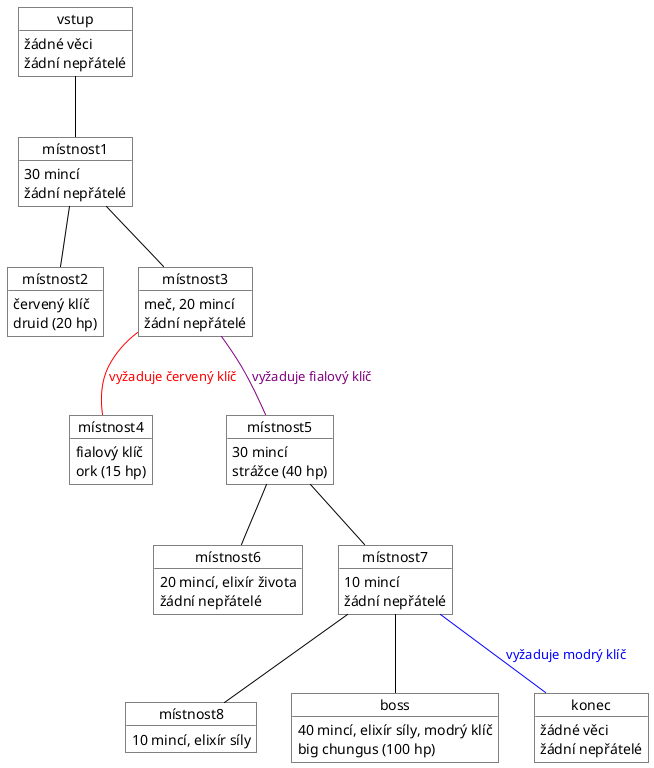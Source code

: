 @startuml

skinparam object {
    BackgroundColor White
    ArrowColor Black
    BorderColor Black
}

object vstup {
    žádné věci
    žádní nepřátelé
}

object místnost1 {
    30 mincí
    žádní nepřátelé
}

object místnost2 {
    červený klíč
    druid (20 hp)
}

object místnost3 {
    meč, 20 mincí
    žádní nepřátelé
}

object  místnost4 {
    fialový klíč
    ork (15 hp)
}

object místnost5 {
    30 mincí
    strážce (40 hp)
}

object místnost6 {
    20 mincí, elixír života
    žádní nepřátelé
}

object místnost7 {
    10 mincí
    žádní nepřátelé
}

object místnost8 {
    10 mincí, elixír síly
}

object boss {
    40 mincí, elixír síly, modrý klíč
    big chungus (100 hp)
}

object konec {
    žádné věci
    žádní nepřátelé
}

vstup -- místnost1
místnost1 -- místnost2
místnost1 -- místnost3
místnost3 -- místnost4 #red;text:red : vyžaduje červený klíč
místnost3 -- místnost5 #purple;text:purple : vyžaduje fialový klíč
místnost5 -- místnost6
místnost5 -- místnost7
místnost7 -- místnost8
místnost7 -- boss
místnost7 -- konec #blue;text:blue : vyžaduje modrý klíč
@enduml
